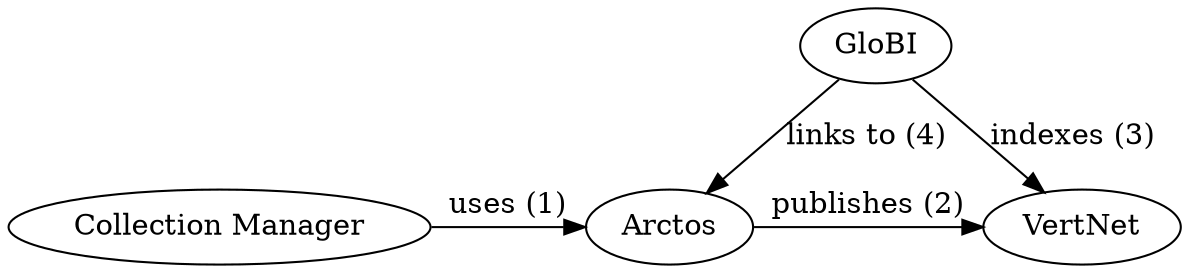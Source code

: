 digraph pairwise {
    #rankdir=LR;
    #labelloc="t";
    #label="Arctos <> GloBI integration";
    a1 [label="Collection Manager"];
    b1 [label="Arctos"];
    c1 [label="VertNet"];
    d1 [label="GloBI"];
    { rank=same;
    a1 -> b1 [label="uses (1)"];
    b1 -> c1 [label="publishes (2)"];
    };
    { 

    d1 -> c1 [label="indexes (3)"];
    d1 -> b1 [label="links to (4)"];
    };
}

